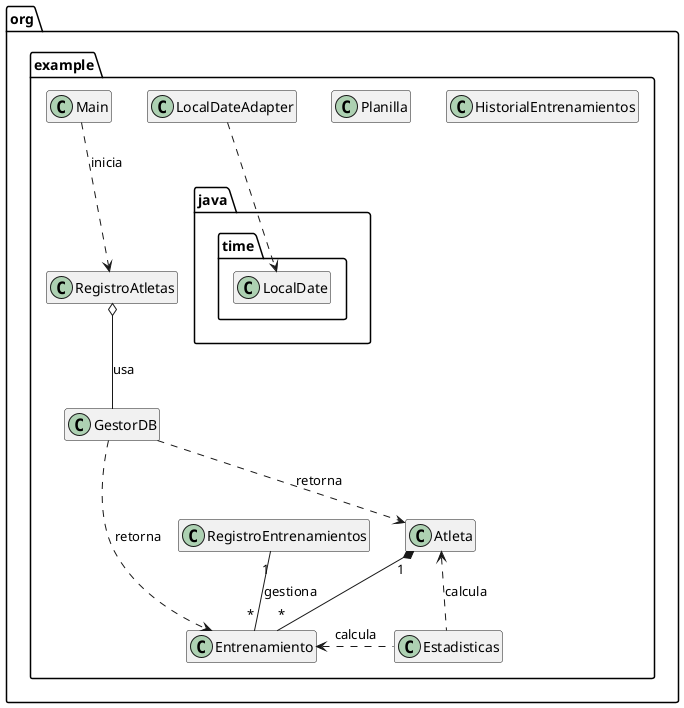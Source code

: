 @startuml
skinparam ClassAttributeIconStyle none

hide fields
hide methods

package org.example {

    class Atleta {
    }

    class Entrenamiento {
    }

    class GestorDB {
        + cargarAtletas()
        + cargarEntrenamientosParaAtleta(idAtleta)
    }

    class RegistroAtletas {
        + cargarDatosDesdeDB()
    }

    class RegistroEntrenamientos {
    }

    class HistorialEntrenamientos {
    }

    class Planilla {
    }

    class Estadisticas {
    }

    class LocalDateAdapter {
    }

    class Main {
        + main(args) {static}
    }



    RegistroAtletas o-- GestorDB : usa


    GestorDB ..> Atleta : retorna
    GestorDB ..> Entrenamiento : retorna


    Atleta "1" *-- "*" Entrenamiento


    RegistroEntrenamientos "1" -- "*" Entrenamiento : gestiona


    Main .down.> RegistroAtletas : inicia


    Estadisticas .left.> Atleta : calcula
    Estadisticas .left.> Entrenamiento : calcula


    LocalDateAdapter ..> java.time.LocalDate

}
@enduml